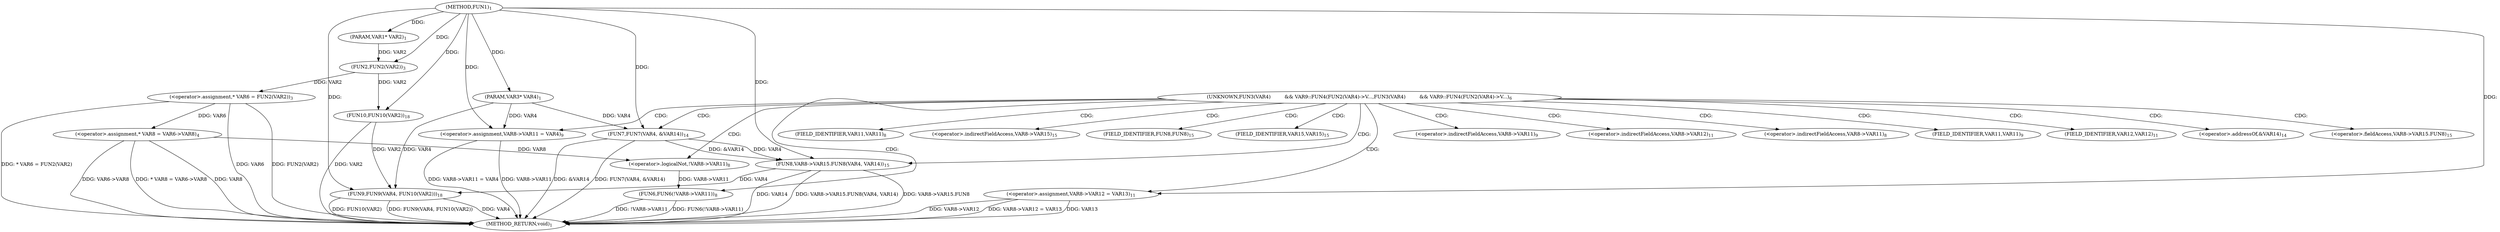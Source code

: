 digraph "FUN1" {  
"8" [label = <(METHOD,FUN1)<SUB>1</SUB>> ]
"60" [label = <(METHOD_RETURN,void)<SUB>1</SUB>> ]
"9" [label = <(PARAM,VAR1* VAR2)<SUB>1</SUB>> ]
"10" [label = <(PARAM,VAR3* VAR4)<SUB>1</SUB>> ]
"13" [label = <(&lt;operator&gt;.assignment,* VAR6 = FUN2(VAR2))<SUB>3</SUB>> ]
"18" [label = <(&lt;operator&gt;.assignment,* VAR8 = VAR6-&gt;VAR8)<SUB>4</SUB>> ]
"56" [label = <(FUN9,FUN9(VAR4, FUN10(VAR2)))<SUB>18</SUB>> ]
"15" [label = <(FUN2,FUN2(VAR2))<SUB>3</SUB>> ]
"26" [label = <(FUN6,FUN6(!VAR8-&gt;VAR11))<SUB>8</SUB>> ]
"31" [label = <(&lt;operator&gt;.assignment,VAR8-&gt;VAR11 = VAR4)<SUB>9</SUB>> ]
"36" [label = <(&lt;operator&gt;.assignment,VAR8-&gt;VAR12 = VAR13)<SUB>11</SUB>> ]
"58" [label = <(FUN10,FUN10(VAR2))<SUB>18</SUB>> ]
"44" [label = <(FUN7,FUN7(VAR4, &amp;VAR14))<SUB>14</SUB>> ]
"48" [label = <(FUN8,VAR8-&gt;VAR15.FUN8(VAR4, VAR14))<SUB>15</SUB>> ]
"27" [label = <(&lt;operator&gt;.logicalNot,!VAR8-&gt;VAR11)<SUB>8</SUB>> ]
"24" [label = <(UNKNOWN,FUN3(VAR4)
         &amp;&amp; VAR9::FUN4(FUN2(VAR4)-&gt;V...,FUN3(VAR4)
         &amp;&amp; VAR9::FUN4(FUN2(VAR4)-&gt;V...)<SUB>6</SUB>> ]
"32" [label = <(&lt;operator&gt;.indirectFieldAccess,VAR8-&gt;VAR11)<SUB>9</SUB>> ]
"37" [label = <(&lt;operator&gt;.indirectFieldAccess,VAR8-&gt;VAR12)<SUB>11</SUB>> ]
"28" [label = <(&lt;operator&gt;.indirectFieldAccess,VAR8-&gt;VAR11)<SUB>8</SUB>> ]
"34" [label = <(FIELD_IDENTIFIER,VAR11,VAR11)<SUB>9</SUB>> ]
"39" [label = <(FIELD_IDENTIFIER,VAR12,VAR12)<SUB>11</SUB>> ]
"46" [label = <(&lt;operator&gt;.addressOf,&amp;VAR14)<SUB>14</SUB>> ]
"49" [label = <(&lt;operator&gt;.fieldAccess,VAR8-&gt;VAR15.FUN8)<SUB>15</SUB>> ]
"30" [label = <(FIELD_IDENTIFIER,VAR11,VAR11)<SUB>8</SUB>> ]
"50" [label = <(&lt;operator&gt;.indirectFieldAccess,VAR8-&gt;VAR15)<SUB>15</SUB>> ]
"53" [label = <(FIELD_IDENTIFIER,FUN8,FUN8)<SUB>15</SUB>> ]
"52" [label = <(FIELD_IDENTIFIER,VAR15,VAR15)<SUB>15</SUB>> ]
  "13" -> "60"  [ label = "DDG: VAR6"] 
  "13" -> "60"  [ label = "DDG: FUN2(VAR2)"] 
  "13" -> "60"  [ label = "DDG: * VAR6 = FUN2(VAR2)"] 
  "18" -> "60"  [ label = "DDG: VAR8"] 
  "18" -> "60"  [ label = "DDG: VAR6-&gt;VAR8"] 
  "18" -> "60"  [ label = "DDG: * VAR8 = VAR6-&gt;VAR8"] 
  "44" -> "60"  [ label = "DDG: &amp;VAR14"] 
  "44" -> "60"  [ label = "DDG: FUN7(VAR4, &amp;VAR14)"] 
  "48" -> "60"  [ label = "DDG: VAR8-&gt;VAR15.FUN8"] 
  "48" -> "60"  [ label = "DDG: VAR14"] 
  "48" -> "60"  [ label = "DDG: VAR8-&gt;VAR15.FUN8(VAR4, VAR14)"] 
  "26" -> "60"  [ label = "DDG: !VAR8-&gt;VAR11"] 
  "26" -> "60"  [ label = "DDG: FUN6(!VAR8-&gt;VAR11)"] 
  "31" -> "60"  [ label = "DDG: VAR8-&gt;VAR11"] 
  "31" -> "60"  [ label = "DDG: VAR8-&gt;VAR11 = VAR4"] 
  "36" -> "60"  [ label = "DDG: VAR8-&gt;VAR12"] 
  "36" -> "60"  [ label = "DDG: VAR8-&gt;VAR12 = VAR13"] 
  "56" -> "60"  [ label = "DDG: VAR4"] 
  "58" -> "60"  [ label = "DDG: VAR2"] 
  "56" -> "60"  [ label = "DDG: FUN10(VAR2)"] 
  "56" -> "60"  [ label = "DDG: FUN9(VAR4, FUN10(VAR2))"] 
  "36" -> "60"  [ label = "DDG: VAR13"] 
  "8" -> "9"  [ label = "DDG: "] 
  "8" -> "10"  [ label = "DDG: "] 
  "15" -> "13"  [ label = "DDG: VAR2"] 
  "13" -> "18"  [ label = "DDG: VAR6"] 
  "48" -> "56"  [ label = "DDG: VAR4"] 
  "8" -> "56"  [ label = "DDG: "] 
  "10" -> "56"  [ label = "DDG: VAR4"] 
  "58" -> "56"  [ label = "DDG: VAR2"] 
  "9" -> "15"  [ label = "DDG: VAR2"] 
  "8" -> "15"  [ label = "DDG: "] 
  "10" -> "31"  [ label = "DDG: VAR4"] 
  "8" -> "31"  [ label = "DDG: "] 
  "8" -> "36"  [ label = "DDG: "] 
  "15" -> "58"  [ label = "DDG: VAR2"] 
  "8" -> "58"  [ label = "DDG: "] 
  "27" -> "26"  [ label = "DDG: VAR8-&gt;VAR11"] 
  "18" -> "27"  [ label = "DDG: VAR8"] 
  "10" -> "44"  [ label = "DDG: VAR4"] 
  "8" -> "44"  [ label = "DDG: "] 
  "44" -> "48"  [ label = "DDG: VAR4"] 
  "8" -> "48"  [ label = "DDG: "] 
  "44" -> "48"  [ label = "DDG: &amp;VAR14"] 
  "24" -> "30"  [ label = "CDG: "] 
  "24" -> "34"  [ label = "CDG: "] 
  "24" -> "48"  [ label = "CDG: "] 
  "24" -> "32"  [ label = "CDG: "] 
  "24" -> "49"  [ label = "CDG: "] 
  "24" -> "26"  [ label = "CDG: "] 
  "24" -> "28"  [ label = "CDG: "] 
  "24" -> "36"  [ label = "CDG: "] 
  "24" -> "52"  [ label = "CDG: "] 
  "24" -> "37"  [ label = "CDG: "] 
  "24" -> "46"  [ label = "CDG: "] 
  "24" -> "53"  [ label = "CDG: "] 
  "24" -> "27"  [ label = "CDG: "] 
  "24" -> "50"  [ label = "CDG: "] 
  "24" -> "44"  [ label = "CDG: "] 
  "24" -> "39"  [ label = "CDG: "] 
  "24" -> "31"  [ label = "CDG: "] 
}
